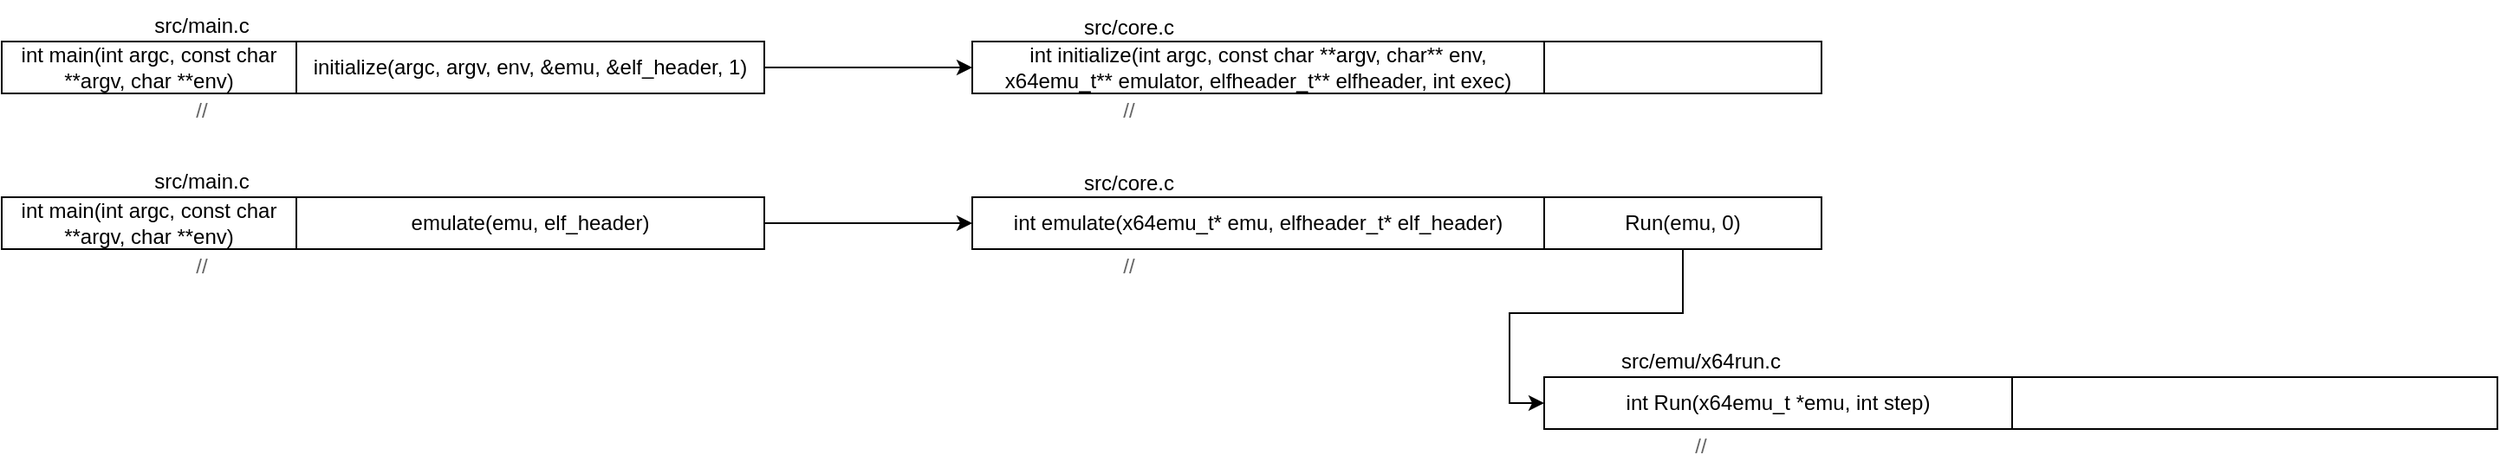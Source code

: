 <mxfile version="24.6.4" type="github">
  <diagram name="第 1 页" id="S_cXRnAjtAU8uWQunCoB">
    <mxGraphModel dx="3002" dy="721" grid="1" gridSize="10" guides="1" tooltips="1" connect="1" arrows="1" fold="1" page="1" pageScale="1" pageWidth="827" pageHeight="1169" math="0" shadow="0">
      <root>
        <mxCell id="0" />
        <mxCell id="1" parent="0" />
        <mxCell id="YZil0p7yVioOztMhCc3v-10" value="int main(int argc, const char **argv, char **env)" style="rounded=0;whiteSpace=wrap;html=1;" parent="1" vertex="1">
          <mxGeometry x="-1590" y="120" width="170" height="30" as="geometry" />
        </mxCell>
        <mxCell id="kstmkINUWU82yg2oxTPM-3" style="edgeStyle=orthogonalEdgeStyle;rounded=0;orthogonalLoop=1;jettySize=auto;html=1;exitX=1;exitY=0.5;exitDx=0;exitDy=0;" edge="1" parent="1" source="YZil0p7yVioOztMhCc3v-11" target="YZil0p7yVioOztMhCc3v-22">
          <mxGeometry relative="1" as="geometry" />
        </mxCell>
        <mxCell id="YZil0p7yVioOztMhCc3v-11" value="initialize(argc, argv, env, &amp;amp;emu, &amp;amp;elf_header, 1)" style="rounded=0;whiteSpace=wrap;html=1;" parent="1" vertex="1">
          <mxGeometry x="-1420" y="120" width="270" height="30" as="geometry" />
        </mxCell>
        <mxCell id="YZil0p7yVioOztMhCc3v-12" value="src/main.c" style="text;html=1;align=center;verticalAlign=middle;resizable=0;points=[];autosize=1;strokeColor=none;fillColor=none;" parent="1" vertex="1">
          <mxGeometry x="-1515" y="96" width="80" height="30" as="geometry" />
        </mxCell>
        <mxCell id="YZil0p7yVioOztMhCc3v-13" value="//" style="text;html=1;align=center;verticalAlign=middle;resizable=0;points=[];autosize=1;strokeColor=none;fillColor=none;fontColor=#666666;" parent="1" vertex="1">
          <mxGeometry x="-1490" y="145" width="30" height="30" as="geometry" />
        </mxCell>
        <mxCell id="YZil0p7yVioOztMhCc3v-18" value="int main(int argc, const char **argv, char **env)" style="rounded=0;whiteSpace=wrap;html=1;" parent="1" vertex="1">
          <mxGeometry x="-1590" y="210" width="170" height="30" as="geometry" />
        </mxCell>
        <mxCell id="YZil0p7yVioOztMhCc3v-30" style="edgeStyle=orthogonalEdgeStyle;rounded=0;orthogonalLoop=1;jettySize=auto;html=1;exitX=1;exitY=0.5;exitDx=0;exitDy=0;entryX=0;entryY=0.5;entryDx=0;entryDy=0;" parent="1" source="YZil0p7yVioOztMhCc3v-19" target="YZil0p7yVioOztMhCc3v-26" edge="1">
          <mxGeometry relative="1" as="geometry" />
        </mxCell>
        <mxCell id="YZil0p7yVioOztMhCc3v-19" value="emulate(emu, elf_header)" style="rounded=0;whiteSpace=wrap;html=1;" parent="1" vertex="1">
          <mxGeometry x="-1420" y="210" width="270" height="30" as="geometry" />
        </mxCell>
        <mxCell id="YZil0p7yVioOztMhCc3v-20" value="src/main.c" style="text;html=1;align=center;verticalAlign=middle;resizable=0;points=[];autosize=1;strokeColor=none;fillColor=none;" parent="1" vertex="1">
          <mxGeometry x="-1515" y="186" width="80" height="30" as="geometry" />
        </mxCell>
        <mxCell id="YZil0p7yVioOztMhCc3v-21" value="//" style="text;html=1;align=center;verticalAlign=middle;resizable=0;points=[];autosize=1;strokeColor=none;fillColor=none;fontColor=#666666;" parent="1" vertex="1">
          <mxGeometry x="-1490" y="235" width="30" height="30" as="geometry" />
        </mxCell>
        <mxCell id="YZil0p7yVioOztMhCc3v-22" value="int initialize(int argc, const char **argv, char** env, x64emu_t** emulator, elfheader_t** elfheader, int exec)" style="rounded=0;whiteSpace=wrap;html=1;" parent="1" vertex="1">
          <mxGeometry x="-1030" y="120" width="330" height="30" as="geometry" />
        </mxCell>
        <mxCell id="YZil0p7yVioOztMhCc3v-23" value="" style="rounded=0;whiteSpace=wrap;html=1;" parent="1" vertex="1">
          <mxGeometry x="-700" y="120" width="160" height="30" as="geometry" />
        </mxCell>
        <mxCell id="YZil0p7yVioOztMhCc3v-24" value="src/core.c" style="text;html=1;align=center;verticalAlign=middle;resizable=0;points=[];autosize=1;strokeColor=none;fillColor=none;" parent="1" vertex="1">
          <mxGeometry x="-980" y="97" width="80" height="30" as="geometry" />
        </mxCell>
        <mxCell id="YZil0p7yVioOztMhCc3v-25" value="//" style="text;html=1;align=center;verticalAlign=middle;resizable=0;points=[];autosize=1;strokeColor=none;fillColor=none;fontColor=#666666;" parent="1" vertex="1">
          <mxGeometry x="-955" y="145" width="30" height="30" as="geometry" />
        </mxCell>
        <mxCell id="YZil0p7yVioOztMhCc3v-26" value="int emulate(x64emu_t* emu, elfheader_t* elf_header)" style="rounded=0;whiteSpace=wrap;html=1;" parent="1" vertex="1">
          <mxGeometry x="-1030" y="210" width="330" height="30" as="geometry" />
        </mxCell>
        <mxCell id="kstmkINUWU82yg2oxTPM-1" style="edgeStyle=orthogonalEdgeStyle;rounded=0;orthogonalLoop=1;jettySize=auto;html=1;exitX=0.5;exitY=1;exitDx=0;exitDy=0;entryX=0;entryY=0.5;entryDx=0;entryDy=0;" edge="1" parent="1" source="YZil0p7yVioOztMhCc3v-27" target="YZil0p7yVioOztMhCc3v-31">
          <mxGeometry relative="1" as="geometry" />
        </mxCell>
        <mxCell id="YZil0p7yVioOztMhCc3v-27" value="Run(emu, 0)" style="rounded=0;whiteSpace=wrap;html=1;" parent="1" vertex="1">
          <mxGeometry x="-700" y="210" width="160" height="30" as="geometry" />
        </mxCell>
        <mxCell id="YZil0p7yVioOztMhCc3v-28" value="src/core.c" style="text;html=1;align=center;verticalAlign=middle;resizable=0;points=[];autosize=1;strokeColor=none;fillColor=none;" parent="1" vertex="1">
          <mxGeometry x="-980" y="187" width="80" height="30" as="geometry" />
        </mxCell>
        <mxCell id="YZil0p7yVioOztMhCc3v-29" value="//" style="text;html=1;align=center;verticalAlign=middle;resizable=0;points=[];autosize=1;strokeColor=none;fillColor=none;fontColor=#666666;" parent="1" vertex="1">
          <mxGeometry x="-955" y="235" width="30" height="30" as="geometry" />
        </mxCell>
        <mxCell id="YZil0p7yVioOztMhCc3v-32" value="" style="rounded=0;whiteSpace=wrap;html=1;" parent="1" vertex="1">
          <mxGeometry x="-430" y="314" width="280" height="30" as="geometry" />
        </mxCell>
        <mxCell id="YZil0p7yVioOztMhCc3v-33" value="src/emu/x64run.c" style="text;html=1;align=center;verticalAlign=middle;resizable=0;points=[];autosize=1;strokeColor=none;fillColor=none;" parent="1" vertex="1">
          <mxGeometry x="-670" y="290" width="120" height="30" as="geometry" />
        </mxCell>
        <mxCell id="YZil0p7yVioOztMhCc3v-34" value="//" style="text;html=1;align=center;verticalAlign=middle;resizable=0;points=[];autosize=1;strokeColor=none;fillColor=none;fontColor=#666666;" parent="1" vertex="1">
          <mxGeometry x="-625" y="339" width="30" height="30" as="geometry" />
        </mxCell>
        <mxCell id="YZil0p7yVioOztMhCc3v-31" value="int Run(x64emu_t *emu, int step)" style="rounded=0;whiteSpace=wrap;html=1;" parent="1" vertex="1">
          <mxGeometry x="-700" y="314" width="270" height="30" as="geometry" />
        </mxCell>
      </root>
    </mxGraphModel>
  </diagram>
</mxfile>
